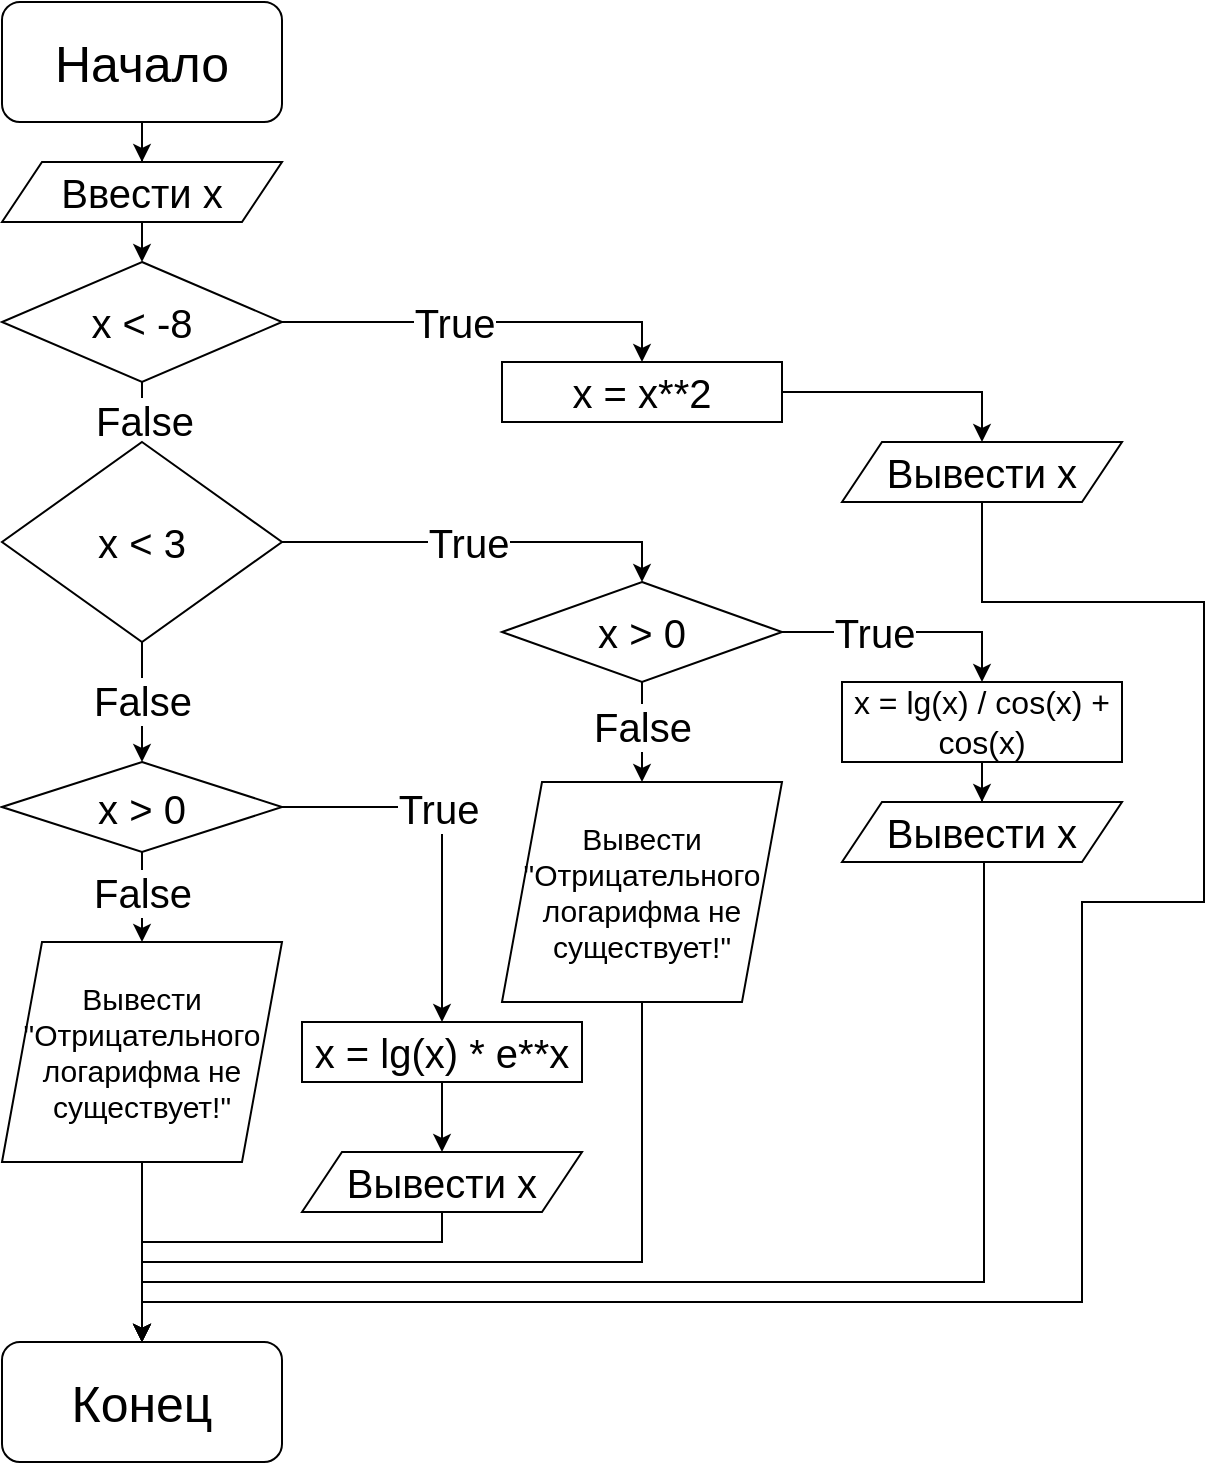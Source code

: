 <mxfile version="24.7.17">
  <diagram name="Страница — 1" id="EL5DPl63PdsC2D5pb-Sw">
    <mxGraphModel dx="1182" dy="723" grid="1" gridSize="10" guides="1" tooltips="1" connect="1" arrows="1" fold="1" page="1" pageScale="1" pageWidth="827" pageHeight="1169" math="0" shadow="0">
      <root>
        <mxCell id="0" />
        <mxCell id="1" parent="0" />
        <mxCell id="fWujzALV05YjA7OikKzZ-11" style="edgeStyle=orthogonalEdgeStyle;rounded=0;orthogonalLoop=1;jettySize=auto;html=1;entryX=0.5;entryY=0;entryDx=0;entryDy=0;" parent="1" source="fWujzALV05YjA7OikKzZ-8" target="fWujzALV05YjA7OikKzZ-10" edge="1">
          <mxGeometry relative="1" as="geometry" />
        </mxCell>
        <mxCell id="fWujzALV05YjA7OikKzZ-8" value="&lt;font style=&quot;font-size: 25px;&quot;&gt;Начало&lt;/font&gt;" style="rounded=1;whiteSpace=wrap;html=1;" parent="1" vertex="1">
          <mxGeometry x="20" y="10" width="140" height="60" as="geometry" />
        </mxCell>
        <mxCell id="fWujzALV05YjA7OikKzZ-13" style="edgeStyle=orthogonalEdgeStyle;rounded=0;orthogonalLoop=1;jettySize=auto;html=1;exitX=0.5;exitY=1;exitDx=0;exitDy=0;entryX=0.5;entryY=0;entryDx=0;entryDy=0;" parent="1" source="fWujzALV05YjA7OikKzZ-10" target="fWujzALV05YjA7OikKzZ-12" edge="1">
          <mxGeometry relative="1" as="geometry" />
        </mxCell>
        <mxCell id="fWujzALV05YjA7OikKzZ-10" value="&lt;font style=&quot;font-size: 20px;&quot;&gt;Ввести х&lt;/font&gt;" style="shape=parallelogram;perimeter=parallelogramPerimeter;whiteSpace=wrap;html=1;fixedSize=1;" parent="1" vertex="1">
          <mxGeometry x="20" y="90" width="140" height="30" as="geometry" />
        </mxCell>
        <mxCell id="fWujzALV05YjA7OikKzZ-15" style="edgeStyle=orthogonalEdgeStyle;rounded=0;orthogonalLoop=1;jettySize=auto;html=1;entryX=0.5;entryY=0;entryDx=0;entryDy=0;" parent="1" source="fWujzALV05YjA7OikKzZ-12" target="fWujzALV05YjA7OikKzZ-14" edge="1">
          <mxGeometry relative="1" as="geometry" />
        </mxCell>
        <mxCell id="fWujzALV05YjA7OikKzZ-20" value="&lt;font style=&quot;font-size: 20px;&quot;&gt;True&lt;/font&gt;" style="edgeLabel;html=1;align=center;verticalAlign=middle;resizable=0;points=[];" parent="fWujzALV05YjA7OikKzZ-15" vertex="1" connectable="0">
          <mxGeometry x="-0.269" relative="1" as="geometry">
            <mxPoint x="13" as="offset" />
          </mxGeometry>
        </mxCell>
        <mxCell id="fWujzALV05YjA7OikKzZ-22" style="edgeStyle=orthogonalEdgeStyle;rounded=0;orthogonalLoop=1;jettySize=auto;html=1;entryX=0.5;entryY=0;entryDx=0;entryDy=0;" parent="1" source="fWujzALV05YjA7OikKzZ-12" target="fWujzALV05YjA7OikKzZ-21" edge="1">
          <mxGeometry relative="1" as="geometry" />
        </mxCell>
        <mxCell id="fWujzALV05YjA7OikKzZ-23" value="&lt;font style=&quot;font-size: 20px;&quot;&gt;False&lt;/font&gt;" style="edgeLabel;html=1;align=center;verticalAlign=middle;resizable=0;points=[];" parent="fWujzALV05YjA7OikKzZ-22" vertex="1" connectable="0">
          <mxGeometry x="-0.145" y="-1" relative="1" as="geometry">
            <mxPoint as="offset" />
          </mxGeometry>
        </mxCell>
        <mxCell id="fWujzALV05YjA7OikKzZ-12" value="&lt;font style=&quot;font-size: 20px;&quot;&gt;x &amp;lt; -8&lt;/font&gt;" style="rhombus;whiteSpace=wrap;html=1;" parent="1" vertex="1">
          <mxGeometry x="20" y="140" width="140" height="60" as="geometry" />
        </mxCell>
        <mxCell id="fWujzALV05YjA7OikKzZ-19" style="edgeStyle=orthogonalEdgeStyle;rounded=0;orthogonalLoop=1;jettySize=auto;html=1;entryX=0.5;entryY=0;entryDx=0;entryDy=0;" parent="1" source="fWujzALV05YjA7OikKzZ-14" target="fWujzALV05YjA7OikKzZ-18" edge="1">
          <mxGeometry relative="1" as="geometry" />
        </mxCell>
        <mxCell id="fWujzALV05YjA7OikKzZ-14" value="&lt;font style=&quot;font-size: 20px;&quot;&gt;x = x**2&lt;/font&gt;" style="rounded=0;whiteSpace=wrap;html=1;" parent="1" vertex="1">
          <mxGeometry x="270" y="190" width="140" height="30" as="geometry" />
        </mxCell>
        <mxCell id="yMF8FV5LrSns_dt_HACQ-6" style="edgeStyle=orthogonalEdgeStyle;rounded=0;orthogonalLoop=1;jettySize=auto;html=1;exitX=0.5;exitY=1;exitDx=0;exitDy=0;entryX=0.5;entryY=0;entryDx=0;entryDy=0;" parent="1" source="fWujzALV05YjA7OikKzZ-18" target="fWujzALV05YjA7OikKzZ-51" edge="1">
          <mxGeometry relative="1" as="geometry">
            <mxPoint x="560" y="690" as="targetPoint" />
            <Array as="points">
              <mxPoint x="510" y="310" />
              <mxPoint x="621" y="310" />
              <mxPoint x="621" y="460" />
              <mxPoint x="560" y="460" />
              <mxPoint x="560" y="660" />
              <mxPoint x="90" y="660" />
            </Array>
          </mxGeometry>
        </mxCell>
        <mxCell id="fWujzALV05YjA7OikKzZ-18" value="&lt;font style=&quot;font-size: 20px;&quot;&gt;Вывести x&lt;/font&gt;" style="shape=parallelogram;perimeter=parallelogramPerimeter;whiteSpace=wrap;html=1;fixedSize=1;" parent="1" vertex="1">
          <mxGeometry x="440" y="230" width="140" height="30" as="geometry" />
        </mxCell>
        <mxCell id="fWujzALV05YjA7OikKzZ-30" style="edgeStyle=orthogonalEdgeStyle;rounded=0;orthogonalLoop=1;jettySize=auto;html=1;entryX=0.5;entryY=0;entryDx=0;entryDy=0;" parent="1" source="fWujzALV05YjA7OikKzZ-21" target="fWujzALV05YjA7OikKzZ-29" edge="1">
          <mxGeometry relative="1" as="geometry" />
        </mxCell>
        <mxCell id="fWujzALV05YjA7OikKzZ-31" value="&lt;font style=&quot;font-size: 20px;&quot;&gt;False&lt;/font&gt;" style="edgeLabel;html=1;align=center;verticalAlign=middle;resizable=0;points=[];" parent="fWujzALV05YjA7OikKzZ-30" vertex="1" connectable="0">
          <mxGeometry x="-0.22" relative="1" as="geometry">
            <mxPoint y="5" as="offset" />
          </mxGeometry>
        </mxCell>
        <mxCell id="fWujzALV05YjA7OikKzZ-33" style="edgeStyle=orthogonalEdgeStyle;rounded=0;orthogonalLoop=1;jettySize=auto;html=1;entryX=0.5;entryY=0;entryDx=0;entryDy=0;" parent="1" source="fWujzALV05YjA7OikKzZ-21" target="fWujzALV05YjA7OikKzZ-32" edge="1">
          <mxGeometry relative="1" as="geometry" />
        </mxCell>
        <mxCell id="fWujzALV05YjA7OikKzZ-34" value="&lt;font style=&quot;font-size: 20px;&quot;&gt;True&lt;/font&gt;" style="edgeLabel;html=1;align=center;verticalAlign=middle;resizable=0;points=[];" parent="fWujzALV05YjA7OikKzZ-33" vertex="1" connectable="0">
          <mxGeometry x="-0.232" y="1" relative="1" as="geometry">
            <mxPoint x="16" y="1" as="offset" />
          </mxGeometry>
        </mxCell>
        <mxCell id="fWujzALV05YjA7OikKzZ-21" value="&lt;font style=&quot;font-size: 20px;&quot;&gt;x &amp;lt; 3&lt;/font&gt;" style="rhombus;whiteSpace=wrap;html=1;" parent="1" vertex="1">
          <mxGeometry x="20" y="230" width="140" height="100" as="geometry" />
        </mxCell>
        <mxCell id="fWujzALV05YjA7OikKzZ-45" style="edgeStyle=orthogonalEdgeStyle;rounded=0;orthogonalLoop=1;jettySize=auto;html=1;entryX=0.5;entryY=0;entryDx=0;entryDy=0;" parent="1" source="fWujzALV05YjA7OikKzZ-29" target="fWujzALV05YjA7OikKzZ-44" edge="1">
          <mxGeometry relative="1" as="geometry" />
        </mxCell>
        <mxCell id="fWujzALV05YjA7OikKzZ-46" value="&lt;font style=&quot;font-size: 20px;&quot;&gt;True&lt;/font&gt;" style="edgeLabel;html=1;align=center;verticalAlign=middle;resizable=0;points=[];" parent="fWujzALV05YjA7OikKzZ-45" vertex="1" connectable="0">
          <mxGeometry x="-0.543" y="-2" relative="1" as="geometry">
            <mxPoint x="35" y="-2" as="offset" />
          </mxGeometry>
        </mxCell>
        <mxCell id="fWujzALV05YjA7OikKzZ-50" style="edgeStyle=orthogonalEdgeStyle;rounded=0;orthogonalLoop=1;jettySize=auto;html=1;exitX=0.5;exitY=1;exitDx=0;exitDy=0;entryX=0.5;entryY=0;entryDx=0;entryDy=0;" parent="1" source="fWujzALV05YjA7OikKzZ-29" target="fWujzALV05YjA7OikKzZ-49" edge="1">
          <mxGeometry relative="1" as="geometry" />
        </mxCell>
        <mxCell id="K1WeGNWxr6j8K7z0BFhe-1" value="&lt;font style=&quot;font-size: 20px;&quot;&gt;False&lt;/font&gt;" style="edgeLabel;html=1;align=center;verticalAlign=middle;resizable=0;points=[];" parent="fWujzALV05YjA7OikKzZ-50" vertex="1" connectable="0">
          <mxGeometry x="-0.111" relative="1" as="geometry">
            <mxPoint as="offset" />
          </mxGeometry>
        </mxCell>
        <mxCell id="fWujzALV05YjA7OikKzZ-29" value="&lt;font style=&quot;font-size: 20px;&quot;&gt;x &amp;gt; 0&lt;/font&gt;" style="rhombus;whiteSpace=wrap;html=1;" parent="1" vertex="1">
          <mxGeometry x="20" y="390" width="140" height="45" as="geometry" />
        </mxCell>
        <mxCell id="fWujzALV05YjA7OikKzZ-37" style="edgeStyle=orthogonalEdgeStyle;rounded=0;orthogonalLoop=1;jettySize=auto;html=1;entryX=0.5;entryY=0;entryDx=0;entryDy=0;" parent="1" source="fWujzALV05YjA7OikKzZ-32" target="fWujzALV05YjA7OikKzZ-36" edge="1">
          <mxGeometry relative="1" as="geometry" />
        </mxCell>
        <mxCell id="fWujzALV05YjA7OikKzZ-38" value="&lt;font style=&quot;font-size: 20px;&quot;&gt;True&lt;br&gt;&lt;/font&gt;" style="edgeLabel;html=1;align=center;verticalAlign=middle;resizable=0;points=[];" parent="fWujzALV05YjA7OikKzZ-37" vertex="1" connectable="0">
          <mxGeometry x="-0.272" y="2" relative="1" as="geometry">
            <mxPoint y="2" as="offset" />
          </mxGeometry>
        </mxCell>
        <mxCell id="fWujzALV05YjA7OikKzZ-40" style="edgeStyle=orthogonalEdgeStyle;rounded=0;orthogonalLoop=1;jettySize=auto;html=1;exitX=0.5;exitY=1;exitDx=0;exitDy=0;entryX=0.5;entryY=0;entryDx=0;entryDy=0;" parent="1" source="fWujzALV05YjA7OikKzZ-32" target="fWujzALV05YjA7OikKzZ-39" edge="1">
          <mxGeometry relative="1" as="geometry" />
        </mxCell>
        <mxCell id="fWujzALV05YjA7OikKzZ-43" value="&lt;font style=&quot;font-size: 20px;&quot;&gt;False&lt;br&gt;&lt;/font&gt;" style="edgeLabel;html=1;align=center;verticalAlign=middle;resizable=0;points=[];" parent="fWujzALV05YjA7OikKzZ-40" vertex="1" connectable="0">
          <mxGeometry x="-0.358" y="1" relative="1" as="geometry">
            <mxPoint x="-1" y="6" as="offset" />
          </mxGeometry>
        </mxCell>
        <mxCell id="fWujzALV05YjA7OikKzZ-32" value="&lt;font style=&quot;font-size: 20px;&quot;&gt;x &amp;gt; 0&lt;br&gt;&lt;/font&gt;" style="rhombus;whiteSpace=wrap;html=1;" parent="1" vertex="1">
          <mxGeometry x="270" y="300" width="140" height="50" as="geometry" />
        </mxCell>
        <mxCell id="fWujzALV05YjA7OikKzZ-42" style="edgeStyle=orthogonalEdgeStyle;rounded=0;orthogonalLoop=1;jettySize=auto;html=1;entryX=0.5;entryY=0;entryDx=0;entryDy=0;" parent="1" source="fWujzALV05YjA7OikKzZ-36" target="fWujzALV05YjA7OikKzZ-41" edge="1">
          <mxGeometry relative="1" as="geometry" />
        </mxCell>
        <mxCell id="fWujzALV05YjA7OikKzZ-36" value="&lt;font style=&quot;font-size: 16px;&quot;&gt;x = lg(x) / cos(x) + cos(x)&lt;/font&gt;" style="whiteSpace=wrap;html=1;" parent="1" vertex="1">
          <mxGeometry x="440" y="350" width="140" height="40" as="geometry" />
        </mxCell>
        <mxCell id="yMF8FV5LrSns_dt_HACQ-2" style="edgeStyle=orthogonalEdgeStyle;rounded=0;orthogonalLoop=1;jettySize=auto;html=1;entryX=0.5;entryY=0;entryDx=0;entryDy=0;exitX=0.5;exitY=1;exitDx=0;exitDy=0;" parent="1" source="fWujzALV05YjA7OikKzZ-39" target="fWujzALV05YjA7OikKzZ-51" edge="1">
          <mxGeometry relative="1" as="geometry">
            <mxPoint x="340" y="690" as="targetPoint" />
            <Array as="points">
              <mxPoint x="340" y="640" />
              <mxPoint x="90" y="640" />
            </Array>
          </mxGeometry>
        </mxCell>
        <mxCell id="fWujzALV05YjA7OikKzZ-39" value="&lt;font style=&quot;font-size: 15px;&quot;&gt;Вывести &quot;Отрицательного логарифма не существует!&quot;&lt;/font&gt;" style="shape=parallelogram;perimeter=parallelogramPerimeter;whiteSpace=wrap;html=1;fixedSize=1;" parent="1" vertex="1">
          <mxGeometry x="270" y="400" width="140" height="110" as="geometry" />
        </mxCell>
        <mxCell id="yMF8FV5LrSns_dt_HACQ-3" style="edgeStyle=orthogonalEdgeStyle;rounded=0;orthogonalLoop=1;jettySize=auto;html=1;entryX=0.5;entryY=0;entryDx=0;entryDy=0;" parent="1" source="fWujzALV05YjA7OikKzZ-41" target="fWujzALV05YjA7OikKzZ-51" edge="1">
          <mxGeometry relative="1" as="geometry">
            <mxPoint x="270" y="700" as="targetPoint" />
            <Array as="points">
              <mxPoint x="511" y="650" />
              <mxPoint x="90" y="650" />
            </Array>
          </mxGeometry>
        </mxCell>
        <mxCell id="fWujzALV05YjA7OikKzZ-41" value="&lt;font style=&quot;font-size: 20px;&quot;&gt;Вывести x&lt;/font&gt;" style="shape=parallelogram;perimeter=parallelogramPerimeter;whiteSpace=wrap;html=1;fixedSize=1;" parent="1" vertex="1">
          <mxGeometry x="440" y="410" width="140" height="30" as="geometry" />
        </mxCell>
        <mxCell id="fWujzALV05YjA7OikKzZ-48" style="edgeStyle=orthogonalEdgeStyle;rounded=0;orthogonalLoop=1;jettySize=auto;html=1;entryX=0.5;entryY=0;entryDx=0;entryDy=0;" parent="1" source="fWujzALV05YjA7OikKzZ-44" target="fWujzALV05YjA7OikKzZ-47" edge="1">
          <mxGeometry relative="1" as="geometry" />
        </mxCell>
        <mxCell id="fWujzALV05YjA7OikKzZ-44" value="&lt;font style=&quot;font-size: 20px;&quot;&gt;x = lg(x) * e**x&lt;/font&gt;" style="whiteSpace=wrap;html=1;" parent="1" vertex="1">
          <mxGeometry x="170" y="520" width="140" height="30" as="geometry" />
        </mxCell>
        <mxCell id="fWujzALV05YjA7OikKzZ-53" style="edgeStyle=orthogonalEdgeStyle;rounded=0;orthogonalLoop=1;jettySize=auto;html=1;entryX=0.5;entryY=0;entryDx=0;entryDy=0;exitX=0.5;exitY=1;exitDx=0;exitDy=0;" parent="1" source="fWujzALV05YjA7OikKzZ-47" target="fWujzALV05YjA7OikKzZ-51" edge="1">
          <mxGeometry relative="1" as="geometry">
            <Array as="points">
              <mxPoint x="240" y="630" />
              <mxPoint x="90" y="630" />
            </Array>
          </mxGeometry>
        </mxCell>
        <mxCell id="fWujzALV05YjA7OikKzZ-47" value="&lt;font style=&quot;font-size: 20px;&quot;&gt;Вывести x&lt;/font&gt;" style="shape=parallelogram;perimeter=parallelogramPerimeter;whiteSpace=wrap;html=1;fixedSize=1;" parent="1" vertex="1">
          <mxGeometry x="170" y="585" width="140" height="30" as="geometry" />
        </mxCell>
        <mxCell id="yMF8FV5LrSns_dt_HACQ-1" style="edgeStyle=orthogonalEdgeStyle;rounded=0;orthogonalLoop=1;jettySize=auto;html=1;entryX=0.5;entryY=0;entryDx=0;entryDy=0;" parent="1" source="fWujzALV05YjA7OikKzZ-49" target="fWujzALV05YjA7OikKzZ-51" edge="1">
          <mxGeometry relative="1" as="geometry" />
        </mxCell>
        <mxCell id="fWujzALV05YjA7OikKzZ-49" value="&lt;font style=&quot;font-size: 15px;&quot;&gt;Вывести &quot;Отрицательного логарифма не существует!&quot;&lt;/font&gt;" style="shape=parallelogram;perimeter=parallelogramPerimeter;whiteSpace=wrap;html=1;fixedSize=1;" parent="1" vertex="1">
          <mxGeometry x="20" y="480" width="140" height="110" as="geometry" />
        </mxCell>
        <mxCell id="fWujzALV05YjA7OikKzZ-51" value="&lt;font style=&quot;&quot;&gt;&lt;font style=&quot;font-size: 25px;&quot;&gt;Конец&lt;/font&gt;&lt;br&gt;&lt;/font&gt;" style="rounded=1;whiteSpace=wrap;html=1;" parent="1" vertex="1">
          <mxGeometry x="20" y="680" width="140" height="60" as="geometry" />
        </mxCell>
      </root>
    </mxGraphModel>
  </diagram>
</mxfile>
